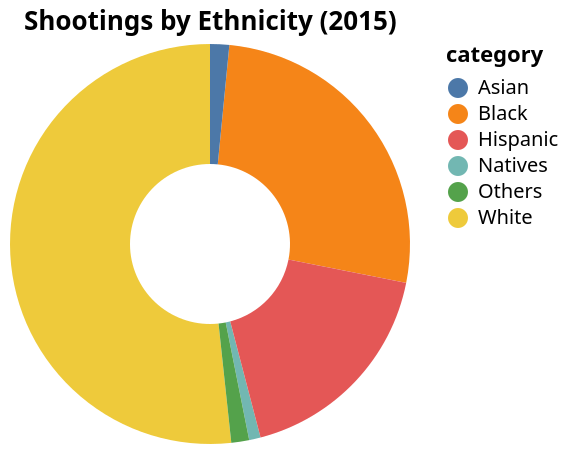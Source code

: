 {
    "$schema": "https://vega.github.io/schema/vega-lite/v5.json",
    "description": "A simple donut chart with embedded data.",
    "title": "Shootings by Ethnicity (2015)",
    "data": {
      "values": [
        {"category": "White", "value": 502},
        {"category": "Black", "value": 258},
        {"category": "Asian", "value": 15},
        {"category": "Natives", "value": 9},
        {"category": "Hispanic", "value": 173},
        {"category": "Others", "value": 14}
      ]
    },
    "mark": {"type": "arc", "innerRadius": 40, "tooltip": true},
    "encoding": {
      "theta": {"field": "value", "type": "quantitative", "stack": "normalize"},
      "color": {"field": "category", "type": "nominal"}
    }
  }